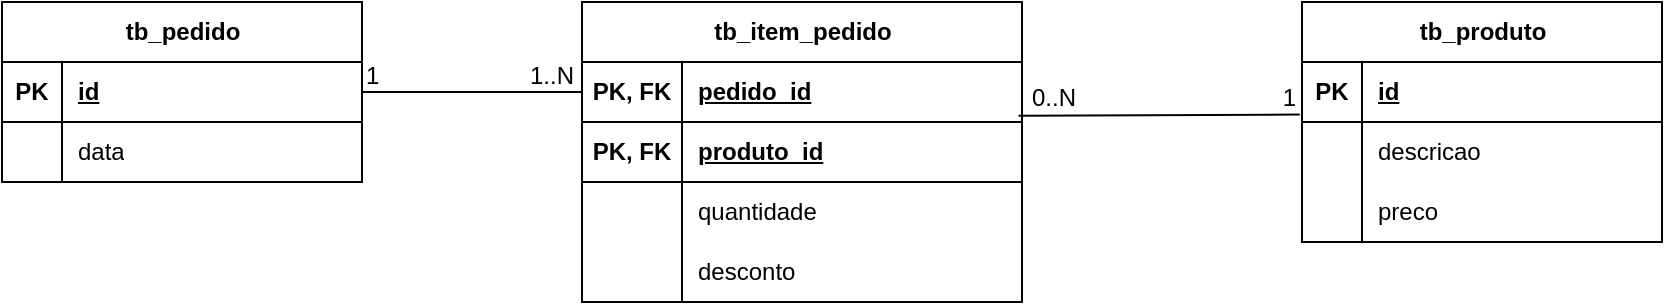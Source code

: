 <mxfile version="22.1.11" type="github">
  <diagram id="R2lEEEUBdFMjLlhIrx00" name="Page-1">
    <mxGraphModel dx="1002" dy="569" grid="1" gridSize="10" guides="1" tooltips="1" connect="1" arrows="1" fold="1" page="1" pageScale="1" pageWidth="850" pageHeight="1100" math="0" shadow="0" extFonts="Permanent Marker^https://fonts.googleapis.com/css?family=Permanent+Marker">
      <root>
        <mxCell id="0" />
        <mxCell id="1" parent="0" />
        <mxCell id="TeQB7OZ-AuTLE-dtkWN0-1" value="tb_pedido" style="shape=table;startSize=30;container=1;collapsible=1;childLayout=tableLayout;fixedRows=1;rowLines=0;fontStyle=1;align=center;resizeLast=1;html=1;" vertex="1" parent="1">
          <mxGeometry x="40" y="580" width="180" height="90" as="geometry" />
        </mxCell>
        <mxCell id="TeQB7OZ-AuTLE-dtkWN0-2" value="" style="shape=tableRow;horizontal=0;startSize=0;swimlaneHead=0;swimlaneBody=0;fillColor=none;collapsible=0;dropTarget=0;points=[[0,0.5],[1,0.5]];portConstraint=eastwest;top=0;left=0;right=0;bottom=1;" vertex="1" parent="TeQB7OZ-AuTLE-dtkWN0-1">
          <mxGeometry y="30" width="180" height="30" as="geometry" />
        </mxCell>
        <mxCell id="TeQB7OZ-AuTLE-dtkWN0-3" value="PK" style="shape=partialRectangle;connectable=0;fillColor=none;top=0;left=0;bottom=0;right=0;fontStyle=1;overflow=hidden;whiteSpace=wrap;html=1;" vertex="1" parent="TeQB7OZ-AuTLE-dtkWN0-2">
          <mxGeometry width="30" height="30" as="geometry">
            <mxRectangle width="30" height="30" as="alternateBounds" />
          </mxGeometry>
        </mxCell>
        <mxCell id="TeQB7OZ-AuTLE-dtkWN0-4" value="id" style="shape=partialRectangle;connectable=0;fillColor=none;top=0;left=0;bottom=0;right=0;align=left;spacingLeft=6;fontStyle=5;overflow=hidden;whiteSpace=wrap;html=1;" vertex="1" parent="TeQB7OZ-AuTLE-dtkWN0-2">
          <mxGeometry x="30" width="150" height="30" as="geometry">
            <mxRectangle width="150" height="30" as="alternateBounds" />
          </mxGeometry>
        </mxCell>
        <mxCell id="TeQB7OZ-AuTLE-dtkWN0-5" value="" style="shape=tableRow;horizontal=0;startSize=0;swimlaneHead=0;swimlaneBody=0;fillColor=none;collapsible=0;dropTarget=0;points=[[0,0.5],[1,0.5]];portConstraint=eastwest;top=0;left=0;right=0;bottom=0;" vertex="1" parent="TeQB7OZ-AuTLE-dtkWN0-1">
          <mxGeometry y="60" width="180" height="30" as="geometry" />
        </mxCell>
        <mxCell id="TeQB7OZ-AuTLE-dtkWN0-6" value="" style="shape=partialRectangle;connectable=0;fillColor=none;top=0;left=0;bottom=0;right=0;editable=1;overflow=hidden;whiteSpace=wrap;html=1;" vertex="1" parent="TeQB7OZ-AuTLE-dtkWN0-5">
          <mxGeometry width="30" height="30" as="geometry">
            <mxRectangle width="30" height="30" as="alternateBounds" />
          </mxGeometry>
        </mxCell>
        <mxCell id="TeQB7OZ-AuTLE-dtkWN0-7" value="data" style="shape=partialRectangle;connectable=0;fillColor=none;top=0;left=0;bottom=0;right=0;align=left;spacingLeft=6;overflow=hidden;whiteSpace=wrap;html=1;" vertex="1" parent="TeQB7OZ-AuTLE-dtkWN0-5">
          <mxGeometry x="30" width="150" height="30" as="geometry">
            <mxRectangle width="150" height="30" as="alternateBounds" />
          </mxGeometry>
        </mxCell>
        <mxCell id="TeQB7OZ-AuTLE-dtkWN0-14" value="tb_produto" style="shape=table;startSize=30;container=1;collapsible=1;childLayout=tableLayout;fixedRows=1;rowLines=0;fontStyle=1;align=center;resizeLast=1;html=1;" vertex="1" parent="1">
          <mxGeometry x="690" y="580" width="180" height="120" as="geometry" />
        </mxCell>
        <mxCell id="TeQB7OZ-AuTLE-dtkWN0-15" value="" style="shape=tableRow;horizontal=0;startSize=0;swimlaneHead=0;swimlaneBody=0;fillColor=none;collapsible=0;dropTarget=0;points=[[0,0.5],[1,0.5]];portConstraint=eastwest;top=0;left=0;right=0;bottom=1;" vertex="1" parent="TeQB7OZ-AuTLE-dtkWN0-14">
          <mxGeometry y="30" width="180" height="30" as="geometry" />
        </mxCell>
        <mxCell id="TeQB7OZ-AuTLE-dtkWN0-16" value="PK" style="shape=partialRectangle;connectable=0;fillColor=none;top=0;left=0;bottom=0;right=0;fontStyle=1;overflow=hidden;whiteSpace=wrap;html=1;" vertex="1" parent="TeQB7OZ-AuTLE-dtkWN0-15">
          <mxGeometry width="30" height="30" as="geometry">
            <mxRectangle width="30" height="30" as="alternateBounds" />
          </mxGeometry>
        </mxCell>
        <mxCell id="TeQB7OZ-AuTLE-dtkWN0-17" value="id" style="shape=partialRectangle;connectable=0;fillColor=none;top=0;left=0;bottom=0;right=0;align=left;spacingLeft=6;fontStyle=5;overflow=hidden;whiteSpace=wrap;html=1;" vertex="1" parent="TeQB7OZ-AuTLE-dtkWN0-15">
          <mxGeometry x="30" width="150" height="30" as="geometry">
            <mxRectangle width="150" height="30" as="alternateBounds" />
          </mxGeometry>
        </mxCell>
        <mxCell id="TeQB7OZ-AuTLE-dtkWN0-18" value="" style="shape=tableRow;horizontal=0;startSize=0;swimlaneHead=0;swimlaneBody=0;fillColor=none;collapsible=0;dropTarget=0;points=[[0,0.5],[1,0.5]];portConstraint=eastwest;top=0;left=0;right=0;bottom=0;" vertex="1" parent="TeQB7OZ-AuTLE-dtkWN0-14">
          <mxGeometry y="60" width="180" height="30" as="geometry" />
        </mxCell>
        <mxCell id="TeQB7OZ-AuTLE-dtkWN0-19" value="" style="shape=partialRectangle;connectable=0;fillColor=none;top=0;left=0;bottom=0;right=0;editable=1;overflow=hidden;whiteSpace=wrap;html=1;" vertex="1" parent="TeQB7OZ-AuTLE-dtkWN0-18">
          <mxGeometry width="30" height="30" as="geometry">
            <mxRectangle width="30" height="30" as="alternateBounds" />
          </mxGeometry>
        </mxCell>
        <mxCell id="TeQB7OZ-AuTLE-dtkWN0-20" value="descricao" style="shape=partialRectangle;connectable=0;fillColor=none;top=0;left=0;bottom=0;right=0;align=left;spacingLeft=6;overflow=hidden;whiteSpace=wrap;html=1;" vertex="1" parent="TeQB7OZ-AuTLE-dtkWN0-18">
          <mxGeometry x="30" width="150" height="30" as="geometry">
            <mxRectangle width="150" height="30" as="alternateBounds" />
          </mxGeometry>
        </mxCell>
        <mxCell id="TeQB7OZ-AuTLE-dtkWN0-36" value="" style="shape=tableRow;horizontal=0;startSize=0;swimlaneHead=0;swimlaneBody=0;fillColor=none;collapsible=0;dropTarget=0;points=[[0,0.5],[1,0.5]];portConstraint=eastwest;top=0;left=0;right=0;bottom=0;" vertex="1" parent="TeQB7OZ-AuTLE-dtkWN0-14">
          <mxGeometry y="90" width="180" height="30" as="geometry" />
        </mxCell>
        <mxCell id="TeQB7OZ-AuTLE-dtkWN0-37" value="" style="shape=partialRectangle;connectable=0;fillColor=none;top=0;left=0;bottom=0;right=0;editable=1;overflow=hidden;whiteSpace=wrap;html=1;" vertex="1" parent="TeQB7OZ-AuTLE-dtkWN0-36">
          <mxGeometry width="30" height="30" as="geometry">
            <mxRectangle width="30" height="30" as="alternateBounds" />
          </mxGeometry>
        </mxCell>
        <mxCell id="TeQB7OZ-AuTLE-dtkWN0-38" value="preco" style="shape=partialRectangle;connectable=0;fillColor=none;top=0;left=0;bottom=0;right=0;align=left;spacingLeft=6;overflow=hidden;whiteSpace=wrap;html=1;" vertex="1" parent="TeQB7OZ-AuTLE-dtkWN0-36">
          <mxGeometry x="30" width="150" height="30" as="geometry">
            <mxRectangle width="150" height="30" as="alternateBounds" />
          </mxGeometry>
        </mxCell>
        <mxCell id="TeQB7OZ-AuTLE-dtkWN0-39" value="tb_item_pedido" style="shape=table;startSize=30;container=1;collapsible=1;childLayout=tableLayout;fixedRows=1;rowLines=0;fontStyle=1;align=center;resizeLast=1;html=1;" vertex="1" parent="1">
          <mxGeometry x="330" y="580" width="220" height="150" as="geometry" />
        </mxCell>
        <mxCell id="TeQB7OZ-AuTLE-dtkWN0-40" value="" style="shape=tableRow;horizontal=0;startSize=0;swimlaneHead=0;swimlaneBody=0;fillColor=none;collapsible=0;dropTarget=0;points=[[0,0.5],[1,0.5]];portConstraint=eastwest;top=0;left=0;right=0;bottom=1;" vertex="1" parent="TeQB7OZ-AuTLE-dtkWN0-39">
          <mxGeometry y="30" width="220" height="30" as="geometry" />
        </mxCell>
        <mxCell id="TeQB7OZ-AuTLE-dtkWN0-41" value="PK, FK" style="shape=partialRectangle;connectable=0;fillColor=none;top=0;left=0;bottom=0;right=0;fontStyle=1;overflow=hidden;whiteSpace=wrap;html=1;" vertex="1" parent="TeQB7OZ-AuTLE-dtkWN0-40">
          <mxGeometry width="50" height="30" as="geometry">
            <mxRectangle width="50" height="30" as="alternateBounds" />
          </mxGeometry>
        </mxCell>
        <mxCell id="TeQB7OZ-AuTLE-dtkWN0-42" value="pedido_id" style="shape=partialRectangle;connectable=0;fillColor=none;top=0;left=0;bottom=0;right=0;align=left;spacingLeft=6;fontStyle=5;overflow=hidden;whiteSpace=wrap;html=1;" vertex="1" parent="TeQB7OZ-AuTLE-dtkWN0-40">
          <mxGeometry x="50" width="170" height="30" as="geometry">
            <mxRectangle width="170" height="30" as="alternateBounds" />
          </mxGeometry>
        </mxCell>
        <mxCell id="TeQB7OZ-AuTLE-dtkWN0-97" style="shape=tableRow;horizontal=0;startSize=0;swimlaneHead=0;swimlaneBody=0;fillColor=none;collapsible=0;dropTarget=0;points=[[0,0.5],[1,0.5]];portConstraint=eastwest;top=0;left=0;right=0;bottom=1;" vertex="1" parent="TeQB7OZ-AuTLE-dtkWN0-39">
          <mxGeometry y="60" width="220" height="30" as="geometry" />
        </mxCell>
        <mxCell id="TeQB7OZ-AuTLE-dtkWN0-98" value="PK, FK" style="shape=partialRectangle;connectable=0;fillColor=none;top=0;left=0;bottom=0;right=0;fontStyle=1;overflow=hidden;whiteSpace=wrap;html=1;" vertex="1" parent="TeQB7OZ-AuTLE-dtkWN0-97">
          <mxGeometry width="50" height="30" as="geometry">
            <mxRectangle width="50" height="30" as="alternateBounds" />
          </mxGeometry>
        </mxCell>
        <mxCell id="TeQB7OZ-AuTLE-dtkWN0-99" value="produto_id" style="shape=partialRectangle;connectable=0;fillColor=none;top=0;left=0;bottom=0;right=0;align=left;spacingLeft=6;fontStyle=5;overflow=hidden;whiteSpace=wrap;html=1;" vertex="1" parent="TeQB7OZ-AuTLE-dtkWN0-97">
          <mxGeometry x="50" width="170" height="30" as="geometry">
            <mxRectangle width="170" height="30" as="alternateBounds" />
          </mxGeometry>
        </mxCell>
        <mxCell id="TeQB7OZ-AuTLE-dtkWN0-43" value="" style="shape=tableRow;horizontal=0;startSize=0;swimlaneHead=0;swimlaneBody=0;fillColor=none;collapsible=0;dropTarget=0;points=[[0,0.5],[1,0.5]];portConstraint=eastwest;top=0;left=0;right=0;bottom=0;" vertex="1" parent="TeQB7OZ-AuTLE-dtkWN0-39">
          <mxGeometry y="90" width="220" height="30" as="geometry" />
        </mxCell>
        <mxCell id="TeQB7OZ-AuTLE-dtkWN0-44" value="" style="shape=partialRectangle;connectable=0;fillColor=none;top=0;left=0;bottom=0;right=0;editable=1;overflow=hidden;whiteSpace=wrap;html=1;" vertex="1" parent="TeQB7OZ-AuTLE-dtkWN0-43">
          <mxGeometry width="50" height="30" as="geometry">
            <mxRectangle width="50" height="30" as="alternateBounds" />
          </mxGeometry>
        </mxCell>
        <mxCell id="TeQB7OZ-AuTLE-dtkWN0-45" value="quantidade" style="shape=partialRectangle;connectable=0;fillColor=none;top=0;left=0;bottom=0;right=0;align=left;spacingLeft=6;overflow=hidden;whiteSpace=wrap;html=1;" vertex="1" parent="TeQB7OZ-AuTLE-dtkWN0-43">
          <mxGeometry x="50" width="170" height="30" as="geometry">
            <mxRectangle width="170" height="30" as="alternateBounds" />
          </mxGeometry>
        </mxCell>
        <mxCell id="TeQB7OZ-AuTLE-dtkWN0-46" value="" style="shape=tableRow;horizontal=0;startSize=0;swimlaneHead=0;swimlaneBody=0;fillColor=none;collapsible=0;dropTarget=0;points=[[0,0.5],[1,0.5]];portConstraint=eastwest;top=0;left=0;right=0;bottom=0;" vertex="1" parent="TeQB7OZ-AuTLE-dtkWN0-39">
          <mxGeometry y="120" width="220" height="30" as="geometry" />
        </mxCell>
        <mxCell id="TeQB7OZ-AuTLE-dtkWN0-47" value="" style="shape=partialRectangle;connectable=0;fillColor=none;top=0;left=0;bottom=0;right=0;editable=1;overflow=hidden;whiteSpace=wrap;html=1;" vertex="1" parent="TeQB7OZ-AuTLE-dtkWN0-46">
          <mxGeometry width="50" height="30" as="geometry">
            <mxRectangle width="50" height="30" as="alternateBounds" />
          </mxGeometry>
        </mxCell>
        <mxCell id="TeQB7OZ-AuTLE-dtkWN0-48" value="desconto" style="shape=partialRectangle;connectable=0;fillColor=none;top=0;left=0;bottom=0;right=0;align=left;spacingLeft=6;overflow=hidden;whiteSpace=wrap;html=1;" vertex="1" parent="TeQB7OZ-AuTLE-dtkWN0-46">
          <mxGeometry x="50" width="170" height="30" as="geometry">
            <mxRectangle width="170" height="30" as="alternateBounds" />
          </mxGeometry>
        </mxCell>
        <mxCell id="TeQB7OZ-AuTLE-dtkWN0-101" value="" style="endArrow=none;html=1;rounded=0;exitX=1;exitY=0.5;exitDx=0;exitDy=0;entryX=0;entryY=0.5;entryDx=0;entryDy=0;" edge="1" parent="1" source="TeQB7OZ-AuTLE-dtkWN0-2" target="TeQB7OZ-AuTLE-dtkWN0-40">
          <mxGeometry relative="1" as="geometry">
            <mxPoint x="480" y="810" as="sourcePoint" />
            <mxPoint x="640" y="810" as="targetPoint" />
          </mxGeometry>
        </mxCell>
        <mxCell id="TeQB7OZ-AuTLE-dtkWN0-102" value="1" style="resizable=0;html=1;whiteSpace=wrap;align=left;verticalAlign=bottom;" connectable="0" vertex="1" parent="TeQB7OZ-AuTLE-dtkWN0-101">
          <mxGeometry x="-1" relative="1" as="geometry" />
        </mxCell>
        <mxCell id="TeQB7OZ-AuTLE-dtkWN0-103" value="1..N" style="resizable=0;html=1;whiteSpace=wrap;align=right;verticalAlign=bottom;" connectable="0" vertex="1" parent="TeQB7OZ-AuTLE-dtkWN0-101">
          <mxGeometry x="1" relative="1" as="geometry">
            <mxPoint x="-3" as="offset" />
          </mxGeometry>
        </mxCell>
        <mxCell id="TeQB7OZ-AuTLE-dtkWN0-104" value="" style="endArrow=none;html=1;rounded=0;exitX=0.992;exitY=-0.106;exitDx=0;exitDy=0;exitPerimeter=0;entryX=-0.006;entryY=0.876;entryDx=0;entryDy=0;entryPerimeter=0;" edge="1" parent="1" source="TeQB7OZ-AuTLE-dtkWN0-97" target="TeQB7OZ-AuTLE-dtkWN0-15">
          <mxGeometry relative="1" as="geometry">
            <mxPoint x="530" y="790" as="sourcePoint" />
            <mxPoint x="690" y="790" as="targetPoint" />
          </mxGeometry>
        </mxCell>
        <mxCell id="TeQB7OZ-AuTLE-dtkWN0-105" value="0..N" style="resizable=0;html=1;whiteSpace=wrap;align=left;verticalAlign=bottom;" connectable="0" vertex="1" parent="TeQB7OZ-AuTLE-dtkWN0-104">
          <mxGeometry x="-1" relative="1" as="geometry">
            <mxPoint x="5" as="offset" />
          </mxGeometry>
        </mxCell>
        <mxCell id="TeQB7OZ-AuTLE-dtkWN0-106" value="1" style="resizable=0;html=1;whiteSpace=wrap;align=right;verticalAlign=bottom;" connectable="0" vertex="1" parent="TeQB7OZ-AuTLE-dtkWN0-104">
          <mxGeometry x="1" relative="1" as="geometry" />
        </mxCell>
      </root>
    </mxGraphModel>
  </diagram>
</mxfile>
